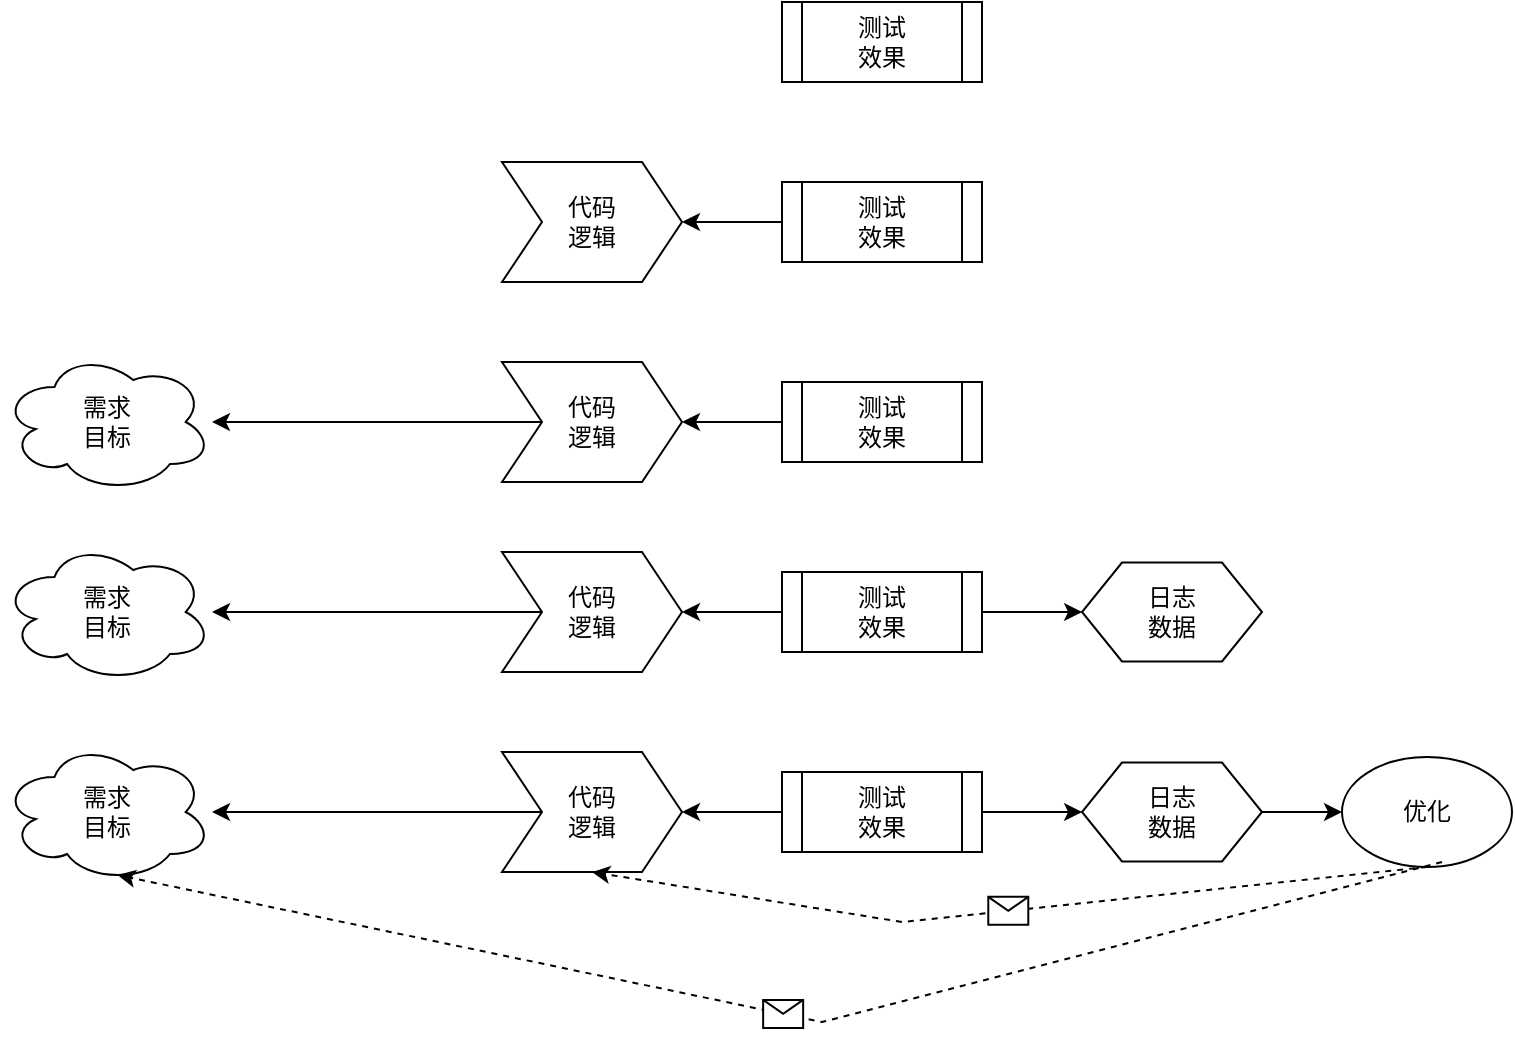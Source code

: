 <mxfile version="17.1.3" type="github">
  <diagram id="aczm6JjFsx3f1auIpSc7" name="Page-1">
    <mxGraphModel dx="1422" dy="794" grid="1" gridSize="10" guides="1" tooltips="1" connect="1" arrows="1" fold="1" page="1" pageScale="1" pageWidth="827" pageHeight="1169" math="0" shadow="0">
      <root>
        <mxCell id="0" />
        <mxCell id="1" parent="0" />
        <mxCell id="OWlzXYhG9qaFkygqkcbO-2" value="测试&lt;br&gt;效果" style="shape=process;whiteSpace=wrap;html=1;backgroundOutline=1;" vertex="1" parent="1">
          <mxGeometry x="490" y="240" width="100" height="40" as="geometry" />
        </mxCell>
        <mxCell id="OWlzXYhG9qaFkygqkcbO-5" value="" style="edgeStyle=orthogonalEdgeStyle;rounded=0;orthogonalLoop=1;jettySize=auto;html=1;" edge="1" parent="1" source="OWlzXYhG9qaFkygqkcbO-3" target="OWlzXYhG9qaFkygqkcbO-4">
          <mxGeometry relative="1" as="geometry" />
        </mxCell>
        <mxCell id="OWlzXYhG9qaFkygqkcbO-3" value="测试&lt;br&gt;效果" style="shape=process;whiteSpace=wrap;html=1;backgroundOutline=1;" vertex="1" parent="1">
          <mxGeometry x="490" y="330" width="100" height="40" as="geometry" />
        </mxCell>
        <mxCell id="OWlzXYhG9qaFkygqkcbO-4" value="代码&lt;br&gt;逻辑" style="shape=step;perimeter=stepPerimeter;whiteSpace=wrap;html=1;fixedSize=1;" vertex="1" parent="1">
          <mxGeometry x="350" y="320" width="90" height="60" as="geometry" />
        </mxCell>
        <mxCell id="OWlzXYhG9qaFkygqkcbO-11" value="" style="edgeStyle=orthogonalEdgeStyle;rounded=0;orthogonalLoop=1;jettySize=auto;html=1;" edge="1" source="OWlzXYhG9qaFkygqkcbO-12" target="OWlzXYhG9qaFkygqkcbO-13" parent="1">
          <mxGeometry relative="1" as="geometry" />
        </mxCell>
        <mxCell id="OWlzXYhG9qaFkygqkcbO-12" value="测试&lt;br&gt;效果" style="shape=process;whiteSpace=wrap;html=1;backgroundOutline=1;" vertex="1" parent="1">
          <mxGeometry x="490" y="430" width="100" height="40" as="geometry" />
        </mxCell>
        <mxCell id="OWlzXYhG9qaFkygqkcbO-15" value="" style="edgeStyle=orthogonalEdgeStyle;rounded=0;orthogonalLoop=1;jettySize=auto;html=1;" edge="1" parent="1" source="OWlzXYhG9qaFkygqkcbO-13" target="OWlzXYhG9qaFkygqkcbO-14">
          <mxGeometry relative="1" as="geometry" />
        </mxCell>
        <mxCell id="OWlzXYhG9qaFkygqkcbO-13" value="代码&lt;br&gt;逻辑" style="shape=step;perimeter=stepPerimeter;whiteSpace=wrap;html=1;fixedSize=1;" vertex="1" parent="1">
          <mxGeometry x="350" y="420" width="90" height="60" as="geometry" />
        </mxCell>
        <mxCell id="OWlzXYhG9qaFkygqkcbO-14" value="需求&lt;br&gt;目标" style="ellipse;shape=cloud;whiteSpace=wrap;html=1;" vertex="1" parent="1">
          <mxGeometry x="100" y="415" width="105" height="70" as="geometry" />
        </mxCell>
        <mxCell id="OWlzXYhG9qaFkygqkcbO-17" value="" style="edgeStyle=orthogonalEdgeStyle;rounded=0;orthogonalLoop=1;jettySize=auto;html=1;" edge="1" source="OWlzXYhG9qaFkygqkcbO-18" target="OWlzXYhG9qaFkygqkcbO-20" parent="1">
          <mxGeometry relative="1" as="geometry" />
        </mxCell>
        <mxCell id="OWlzXYhG9qaFkygqkcbO-24" value="" style="edgeStyle=orthogonalEdgeStyle;rounded=0;orthogonalLoop=1;jettySize=auto;html=1;" edge="1" parent="1" source="OWlzXYhG9qaFkygqkcbO-18" target="OWlzXYhG9qaFkygqkcbO-23">
          <mxGeometry relative="1" as="geometry" />
        </mxCell>
        <mxCell id="OWlzXYhG9qaFkygqkcbO-18" value="测试&lt;br&gt;效果" style="shape=process;whiteSpace=wrap;html=1;backgroundOutline=1;" vertex="1" parent="1">
          <mxGeometry x="490" y="525" width="100" height="40" as="geometry" />
        </mxCell>
        <mxCell id="OWlzXYhG9qaFkygqkcbO-19" value="" style="edgeStyle=orthogonalEdgeStyle;rounded=0;orthogonalLoop=1;jettySize=auto;html=1;" edge="1" source="OWlzXYhG9qaFkygqkcbO-20" target="OWlzXYhG9qaFkygqkcbO-21" parent="1">
          <mxGeometry relative="1" as="geometry" />
        </mxCell>
        <mxCell id="OWlzXYhG9qaFkygqkcbO-20" value="代码&lt;br&gt;逻辑" style="shape=step;perimeter=stepPerimeter;whiteSpace=wrap;html=1;fixedSize=1;" vertex="1" parent="1">
          <mxGeometry x="350" y="515" width="90" height="60" as="geometry" />
        </mxCell>
        <mxCell id="OWlzXYhG9qaFkygqkcbO-21" value="需求&lt;br&gt;目标" style="ellipse;shape=cloud;whiteSpace=wrap;html=1;" vertex="1" parent="1">
          <mxGeometry x="100" y="510" width="105" height="70" as="geometry" />
        </mxCell>
        <mxCell id="OWlzXYhG9qaFkygqkcbO-23" value="日志&lt;br&gt;数据" style="shape=hexagon;perimeter=hexagonPerimeter2;whiteSpace=wrap;html=1;fixedSize=1;" vertex="1" parent="1">
          <mxGeometry x="640" y="520.25" width="90" height="49.5" as="geometry" />
        </mxCell>
        <mxCell id="OWlzXYhG9qaFkygqkcbO-25" value="" style="edgeStyle=orthogonalEdgeStyle;rounded=0;orthogonalLoop=1;jettySize=auto;html=1;" edge="1" source="OWlzXYhG9qaFkygqkcbO-27" target="OWlzXYhG9qaFkygqkcbO-29" parent="1">
          <mxGeometry relative="1" as="geometry" />
        </mxCell>
        <mxCell id="OWlzXYhG9qaFkygqkcbO-26" value="" style="edgeStyle=orthogonalEdgeStyle;rounded=0;orthogonalLoop=1;jettySize=auto;html=1;" edge="1" source="OWlzXYhG9qaFkygqkcbO-27" target="OWlzXYhG9qaFkygqkcbO-31" parent="1">
          <mxGeometry relative="1" as="geometry" />
        </mxCell>
        <mxCell id="OWlzXYhG9qaFkygqkcbO-27" value="测试&lt;br&gt;效果" style="shape=process;whiteSpace=wrap;html=1;backgroundOutline=1;" vertex="1" parent="1">
          <mxGeometry x="490" y="625" width="100" height="40" as="geometry" />
        </mxCell>
        <mxCell id="OWlzXYhG9qaFkygqkcbO-28" value="" style="edgeStyle=orthogonalEdgeStyle;rounded=0;orthogonalLoop=1;jettySize=auto;html=1;" edge="1" source="OWlzXYhG9qaFkygqkcbO-29" target="OWlzXYhG9qaFkygqkcbO-30" parent="1">
          <mxGeometry relative="1" as="geometry" />
        </mxCell>
        <mxCell id="OWlzXYhG9qaFkygqkcbO-29" value="代码&lt;br&gt;逻辑" style="shape=step;perimeter=stepPerimeter;whiteSpace=wrap;html=1;fixedSize=1;" vertex="1" parent="1">
          <mxGeometry x="350" y="615" width="90" height="60" as="geometry" />
        </mxCell>
        <mxCell id="OWlzXYhG9qaFkygqkcbO-30" value="需求&lt;br&gt;目标" style="ellipse;shape=cloud;whiteSpace=wrap;html=1;" vertex="1" parent="1">
          <mxGeometry x="100" y="610" width="105" height="70" as="geometry" />
        </mxCell>
        <mxCell id="OWlzXYhG9qaFkygqkcbO-33" value="" style="edgeStyle=orthogonalEdgeStyle;rounded=0;orthogonalLoop=1;jettySize=auto;html=1;" edge="1" parent="1" source="OWlzXYhG9qaFkygqkcbO-31" target="OWlzXYhG9qaFkygqkcbO-32">
          <mxGeometry relative="1" as="geometry" />
        </mxCell>
        <mxCell id="OWlzXYhG9qaFkygqkcbO-31" value="日志&lt;br&gt;数据" style="shape=hexagon;perimeter=hexagonPerimeter2;whiteSpace=wrap;html=1;fixedSize=1;" vertex="1" parent="1">
          <mxGeometry x="640" y="620.25" width="90" height="49.5" as="geometry" />
        </mxCell>
        <mxCell id="OWlzXYhG9qaFkygqkcbO-32" value="优化" style="ellipse;whiteSpace=wrap;html=1;" vertex="1" parent="1">
          <mxGeometry x="770" y="617.5" width="85" height="55" as="geometry" />
        </mxCell>
        <mxCell id="OWlzXYhG9qaFkygqkcbO-41" value="" style="endArrow=classic;html=1;rounded=0;exitX=0.5;exitY=1;exitDx=0;exitDy=0;entryX=0.5;entryY=1;entryDx=0;entryDy=0;dashed=1;" edge="1" parent="1" source="OWlzXYhG9qaFkygqkcbO-32" target="OWlzXYhG9qaFkygqkcbO-29">
          <mxGeometry relative="1" as="geometry">
            <mxPoint x="700" y="730" as="sourcePoint" />
            <mxPoint x="500" y="770" as="targetPoint" />
            <Array as="points">
              <mxPoint x="550" y="700" />
            </Array>
          </mxGeometry>
        </mxCell>
        <mxCell id="OWlzXYhG9qaFkygqkcbO-42" value="" style="shape=message;html=1;outlineConnect=0;" vertex="1" parent="OWlzXYhG9qaFkygqkcbO-41">
          <mxGeometry width="20" height="14" relative="1" as="geometry">
            <mxPoint x="-10" y="-7" as="offset" />
          </mxGeometry>
        </mxCell>
        <mxCell id="OWlzXYhG9qaFkygqkcbO-44" value="" style="endArrow=classic;html=1;rounded=0;dashed=1;entryX=0.55;entryY=0.95;entryDx=0;entryDy=0;entryPerimeter=0;" edge="1" parent="1" target="OWlzXYhG9qaFkygqkcbO-30">
          <mxGeometry relative="1" as="geometry">
            <mxPoint x="820" y="670" as="sourcePoint" />
            <mxPoint x="405" y="685" as="targetPoint" />
            <Array as="points">
              <mxPoint x="510" y="750" />
            </Array>
          </mxGeometry>
        </mxCell>
        <mxCell id="OWlzXYhG9qaFkygqkcbO-45" value="" style="shape=message;html=1;outlineConnect=0;" vertex="1" parent="OWlzXYhG9qaFkygqkcbO-44">
          <mxGeometry width="20" height="14" relative="1" as="geometry">
            <mxPoint x="-10" y="-7" as="offset" />
          </mxGeometry>
        </mxCell>
      </root>
    </mxGraphModel>
  </diagram>
</mxfile>
